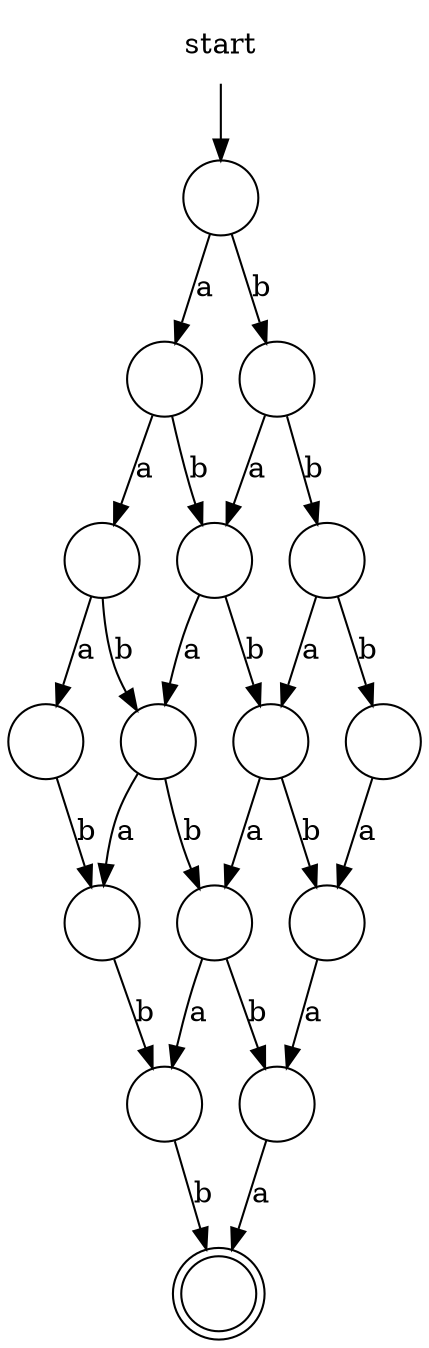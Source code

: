 digraph hot_cold {
  0 [shape=circle label="" ]
  1 [shape=circle label="" ]
  2 [shape=circle label="" ]
  3 [shape=circle label="" ]
  4 [shape=circle label="" ]
  5 [shape=circle label="" ]
  6 [shape=circle label="" ]
  7 [shape=circle label="" ]
  8 [shape=circle label="" ]
  9 [shape=circle label="" ]
  10 [shape=circle label="" ]
  11 [shape=circle label="" ]
  12 [shape=circle label="" ]
  13 [shape=circle label="" ]
  14 [shape=circle label="" ]
  15 [shape=doublecircle label="" ]
  -1 [shape=none label="start" ]
  0 -> 10 [label="b"]
  0 -> 14 [label="a"]
  1 -> 10 [label="a"]
  1 -> 11 [label="b"]
  2 -> 4 [label="b"]
  2 -> 11 [label="a"]
  3 -> 5 [label="b"]
  4 -> 6 [label="a"]
  5 -> 15 [label="b"]
  6 -> 13 [label="a"]
  7 -> 5 [label="a"]
  7 -> 13 [label="b"]
  8 -> 0 [label="a"]
  8 -> 1 [label="b"]
  9 -> 1 [label="a"]
  9 -> 2 [label="b"]
  10 -> 3 [label="a"]
  10 -> 7 [label="b"]
  11 -> 6 [label="b"]
  11 -> 7 [label="a"]
  12 -> 8 [label="a"]
  12 -> 9 [label="b"]
  13 -> 15 [label="a"]
  14 -> 3 [label="b"]
  -1 -> 12 [label=""]
}
